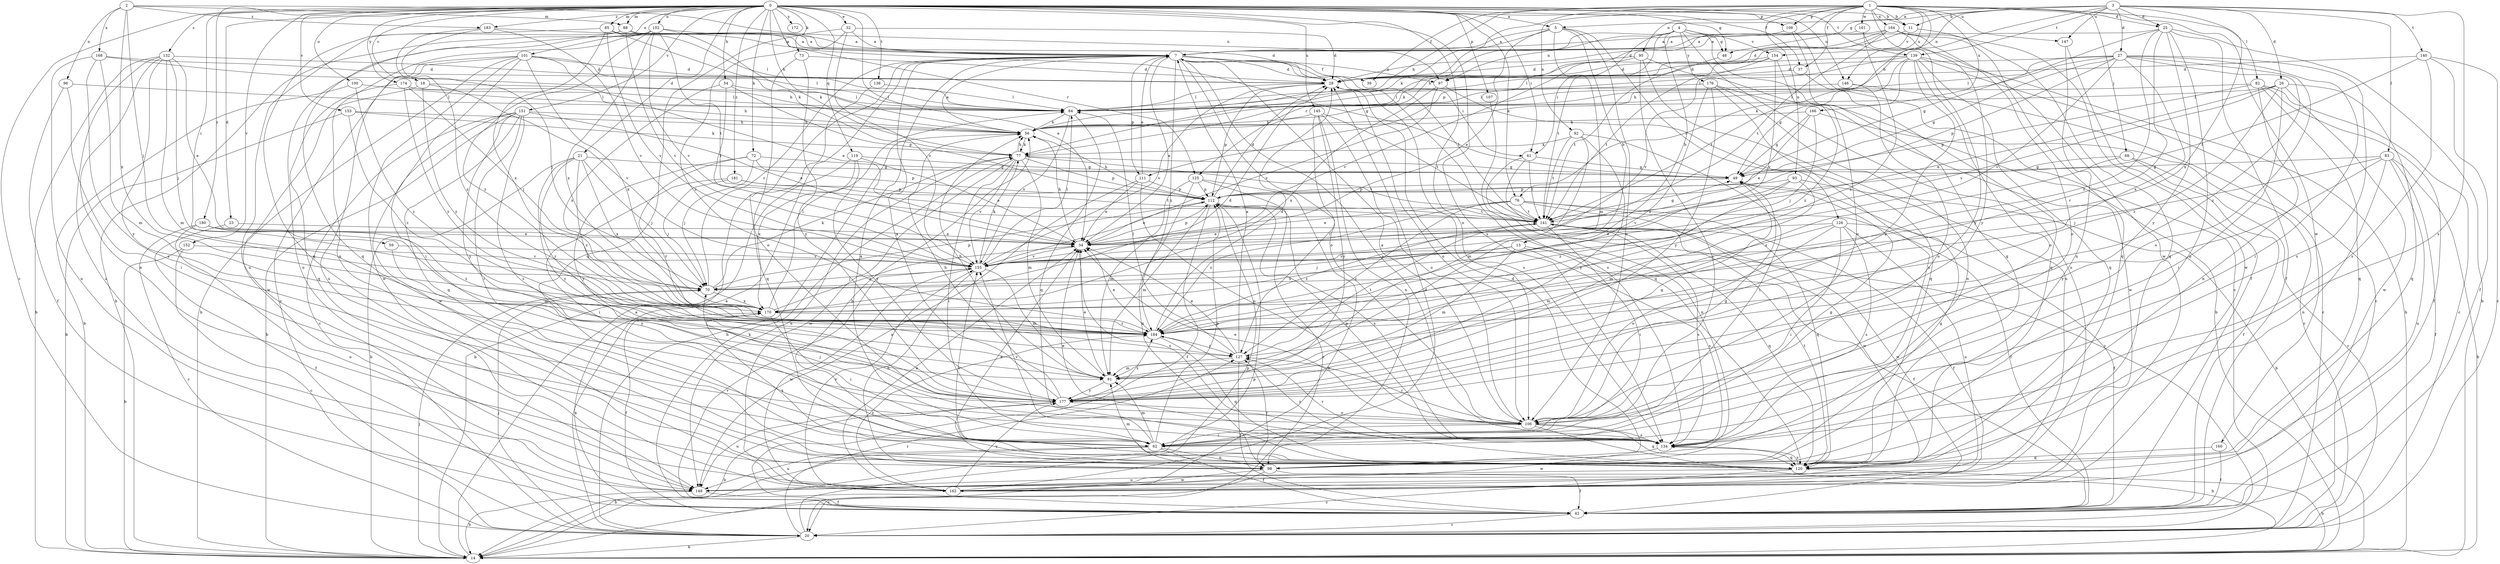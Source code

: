 strict digraph  {
0;
1;
2;
3;
4;
5;
7;
11;
13;
14;
18;
20;
21;
23;
25;
26;
27;
28;
32;
34;
37;
39;
42;
48;
49;
54;
56;
59;
61;
62;
68;
70;
72;
73;
76;
77;
82;
83;
84;
85;
88;
91;
92;
93;
95;
96;
97;
98;
100;
101;
102;
106;
107;
108;
111;
112;
119;
120;
125;
126;
127;
132;
134;
138;
139;
140;
141;
145;
146;
147;
148;
151;
152;
153;
154;
155;
160;
161;
162;
164;
166;
168;
170;
172;
174;
176;
177;
180;
181;
183;
184;
0 -> 5  [label=a];
0 -> 11  [label=b];
0 -> 18  [label=c];
0 -> 20  [label=c];
0 -> 21  [label=d];
0 -> 23  [label=d];
0 -> 32  [label=e];
0 -> 34  [label=e];
0 -> 37  [label=f];
0 -> 48  [label=g];
0 -> 54  [label=h];
0 -> 56  [label=h];
0 -> 59  [label=i];
0 -> 61  [label=i];
0 -> 72  [label=k];
0 -> 73  [label=k];
0 -> 76  [label=k];
0 -> 85  [label=m];
0 -> 88  [label=m];
0 -> 100  [label=o];
0 -> 101  [label=o];
0 -> 102  [label=o];
0 -> 106  [label=o];
0 -> 107  [label=p];
0 -> 108  [label=p];
0 -> 119  [label=q];
0 -> 125  [label=r];
0 -> 132  [label=s];
0 -> 134  [label=s];
0 -> 138  [label=t];
0 -> 139  [label=t];
0 -> 145  [label=u];
0 -> 146  [label=u];
0 -> 151  [label=v];
0 -> 152  [label=v];
0 -> 153  [label=v];
0 -> 172  [label=y];
0 -> 174  [label=y];
0 -> 180  [label=z];
0 -> 181  [label=z];
0 -> 183  [label=z];
1 -> 11  [label=b];
1 -> 25  [label=d];
1 -> 37  [label=f];
1 -> 39  [label=f];
1 -> 56  [label=h];
1 -> 68  [label=j];
1 -> 76  [label=k];
1 -> 77  [label=k];
1 -> 82  [label=l];
1 -> 92  [label=n];
1 -> 93  [label=n];
1 -> 95  [label=n];
1 -> 108  [label=p];
1 -> 111  [label=p];
1 -> 146  [label=u];
1 -> 147  [label=u];
1 -> 160  [label=w];
1 -> 161  [label=w];
1 -> 162  [label=w];
1 -> 164  [label=x];
1 -> 166  [label=x];
2 -> 70  [label=j];
2 -> 88  [label=m];
2 -> 96  [label=n];
2 -> 97  [label=n];
2 -> 168  [label=x];
2 -> 170  [label=x];
2 -> 183  [label=z];
3 -> 5  [label=a];
3 -> 11  [label=b];
3 -> 25  [label=d];
3 -> 26  [label=d];
3 -> 27  [label=d];
3 -> 48  [label=g];
3 -> 56  [label=h];
3 -> 83  [label=l];
3 -> 97  [label=n];
3 -> 134  [label=s];
3 -> 139  [label=t];
3 -> 140  [label=t];
3 -> 147  [label=u];
3 -> 170  [label=x];
4 -> 13  [label=b];
4 -> 48  [label=g];
4 -> 61  [label=i];
4 -> 97  [label=n];
4 -> 120  [label=q];
4 -> 125  [label=r];
4 -> 141  [label=t];
4 -> 148  [label=u];
4 -> 154  [label=v];
4 -> 176  [label=y];
5 -> 7  [label=a];
5 -> 13  [label=b];
5 -> 34  [label=e];
5 -> 77  [label=k];
5 -> 91  [label=m];
5 -> 106  [label=o];
5 -> 126  [label=r];
7 -> 28  [label=d];
7 -> 34  [label=e];
7 -> 39  [label=f];
7 -> 61  [label=i];
7 -> 97  [label=n];
7 -> 106  [label=o];
7 -> 111  [label=p];
7 -> 134  [label=s];
7 -> 141  [label=t];
7 -> 184  [label=z];
11 -> 28  [label=d];
11 -> 120  [label=q];
11 -> 154  [label=v];
13 -> 42  [label=f];
13 -> 70  [label=j];
13 -> 91  [label=m];
13 -> 134  [label=s];
13 -> 155  [label=v];
13 -> 170  [label=x];
14 -> 7  [label=a];
14 -> 70  [label=j];
14 -> 112  [label=p];
18 -> 84  [label=l];
18 -> 155  [label=v];
18 -> 162  [label=w];
18 -> 184  [label=z];
20 -> 7  [label=a];
20 -> 14  [label=b];
20 -> 56  [label=h];
20 -> 70  [label=j];
20 -> 112  [label=p];
20 -> 127  [label=r];
21 -> 14  [label=b];
21 -> 49  [label=g];
21 -> 70  [label=j];
21 -> 127  [label=r];
21 -> 170  [label=x];
21 -> 177  [label=y];
21 -> 184  [label=z];
23 -> 34  [label=e];
23 -> 42  [label=f];
25 -> 7  [label=a];
25 -> 14  [label=b];
25 -> 42  [label=f];
25 -> 49  [label=g];
25 -> 98  [label=n];
25 -> 127  [label=r];
25 -> 177  [label=y];
25 -> 184  [label=z];
26 -> 34  [label=e];
26 -> 62  [label=i];
26 -> 84  [label=l];
26 -> 120  [label=q];
26 -> 155  [label=v];
26 -> 162  [label=w];
26 -> 184  [label=z];
27 -> 28  [label=d];
27 -> 49  [label=g];
27 -> 56  [label=h];
27 -> 62  [label=i];
27 -> 84  [label=l];
27 -> 106  [label=o];
27 -> 112  [label=p];
27 -> 134  [label=s];
27 -> 155  [label=v];
27 -> 170  [label=x];
27 -> 184  [label=z];
28 -> 84  [label=l];
28 -> 106  [label=o];
28 -> 112  [label=p];
28 -> 120  [label=q];
28 -> 134  [label=s];
28 -> 155  [label=v];
32 -> 7  [label=a];
32 -> 28  [label=d];
32 -> 120  [label=q];
32 -> 155  [label=v];
32 -> 184  [label=z];
34 -> 56  [label=h];
34 -> 112  [label=p];
34 -> 134  [label=s];
34 -> 155  [label=v];
37 -> 120  [label=q];
37 -> 155  [label=v];
42 -> 20  [label=c];
42 -> 77  [label=k];
42 -> 155  [label=v];
42 -> 170  [label=x];
48 -> 141  [label=t];
49 -> 112  [label=p];
54 -> 84  [label=l];
54 -> 112  [label=p];
54 -> 141  [label=t];
54 -> 170  [label=x];
56 -> 7  [label=a];
56 -> 77  [label=k];
59 -> 155  [label=v];
59 -> 177  [label=y];
61 -> 20  [label=c];
61 -> 49  [label=g];
61 -> 98  [label=n];
61 -> 141  [label=t];
62 -> 7  [label=a];
62 -> 14  [label=b];
62 -> 42  [label=f];
62 -> 49  [label=g];
62 -> 91  [label=m];
62 -> 98  [label=n];
62 -> 112  [label=p];
62 -> 148  [label=u];
62 -> 155  [label=v];
68 -> 20  [label=c];
68 -> 42  [label=f];
68 -> 49  [label=g];
68 -> 184  [label=z];
70 -> 77  [label=k];
70 -> 112  [label=p];
70 -> 170  [label=x];
70 -> 7  [label=r];
72 -> 49  [label=g];
72 -> 70  [label=j];
72 -> 112  [label=p];
72 -> 127  [label=r];
72 -> 177  [label=y];
73 -> 28  [label=d];
73 -> 106  [label=o];
73 -> 177  [label=y];
76 -> 34  [label=e];
76 -> 42  [label=f];
76 -> 120  [label=q];
76 -> 127  [label=r];
76 -> 141  [label=t];
76 -> 162  [label=w];
76 -> 184  [label=z];
77 -> 49  [label=g];
77 -> 56  [label=h];
77 -> 62  [label=i];
77 -> 91  [label=m];
77 -> 112  [label=p];
77 -> 141  [label=t];
77 -> 148  [label=u];
77 -> 155  [label=v];
77 -> 162  [label=w];
82 -> 20  [label=c];
82 -> 42  [label=f];
82 -> 84  [label=l];
82 -> 98  [label=n];
82 -> 112  [label=p];
82 -> 120  [label=q];
83 -> 14  [label=b];
83 -> 42  [label=f];
83 -> 49  [label=g];
83 -> 70  [label=j];
83 -> 98  [label=n];
83 -> 148  [label=u];
83 -> 177  [label=y];
84 -> 56  [label=h];
84 -> 120  [label=q];
84 -> 155  [label=v];
85 -> 7  [label=a];
85 -> 49  [label=g];
85 -> 77  [label=k];
85 -> 84  [label=l];
85 -> 120  [label=q];
85 -> 155  [label=v];
85 -> 170  [label=x];
88 -> 7  [label=a];
88 -> 28  [label=d];
88 -> 120  [label=q];
88 -> 148  [label=u];
88 -> 155  [label=v];
91 -> 34  [label=e];
91 -> 56  [label=h];
91 -> 177  [label=y];
92 -> 62  [label=i];
92 -> 77  [label=k];
92 -> 91  [label=m];
92 -> 141  [label=t];
92 -> 177  [label=y];
93 -> 14  [label=b];
93 -> 91  [label=m];
93 -> 112  [label=p];
93 -> 155  [label=v];
93 -> 184  [label=z];
95 -> 14  [label=b];
95 -> 28  [label=d];
95 -> 62  [label=i];
95 -> 148  [label=u];
95 -> 155  [label=v];
96 -> 42  [label=f];
96 -> 62  [label=i];
96 -> 84  [label=l];
97 -> 120  [label=q];
97 -> 155  [label=v];
97 -> 170  [label=x];
98 -> 20  [label=c];
98 -> 28  [label=d];
98 -> 34  [label=e];
98 -> 42  [label=f];
98 -> 49  [label=g];
98 -> 91  [label=m];
98 -> 127  [label=r];
98 -> 162  [label=w];
100 -> 14  [label=b];
100 -> 84  [label=l];
100 -> 184  [label=z];
101 -> 14  [label=b];
101 -> 20  [label=c];
101 -> 28  [label=d];
101 -> 34  [label=e];
101 -> 62  [label=i];
101 -> 84  [label=l];
101 -> 148  [label=u];
101 -> 162  [label=w];
101 -> 170  [label=x];
102 -> 7  [label=a];
102 -> 14  [label=b];
102 -> 77  [label=k];
102 -> 98  [label=n];
102 -> 141  [label=t];
102 -> 148  [label=u];
102 -> 155  [label=v];
102 -> 170  [label=x];
102 -> 184  [label=z];
106 -> 7  [label=a];
106 -> 14  [label=b];
106 -> 34  [label=e];
106 -> 49  [label=g];
106 -> 62  [label=i];
106 -> 70  [label=j];
106 -> 120  [label=q];
106 -> 127  [label=r];
106 -> 134  [label=s];
107 -> 134  [label=s];
108 -> 7  [label=a];
108 -> 20  [label=c];
108 -> 106  [label=o];
111 -> 7  [label=a];
111 -> 34  [label=e];
111 -> 106  [label=o];
111 -> 112  [label=p];
111 -> 148  [label=u];
112 -> 28  [label=d];
112 -> 34  [label=e];
112 -> 42  [label=f];
112 -> 56  [label=h];
112 -> 91  [label=m];
112 -> 134  [label=s];
112 -> 141  [label=t];
119 -> 14  [label=b];
119 -> 34  [label=e];
119 -> 49  [label=g];
119 -> 170  [label=x];
119 -> 177  [label=y];
120 -> 14  [label=b];
120 -> 20  [label=c];
120 -> 56  [label=h];
120 -> 134  [label=s];
120 -> 141  [label=t];
120 -> 148  [label=u];
120 -> 155  [label=v];
120 -> 170  [label=x];
120 -> 184  [label=z];
125 -> 14  [label=b];
125 -> 20  [label=c];
125 -> 91  [label=m];
125 -> 98  [label=n];
125 -> 112  [label=p];
126 -> 34  [label=e];
126 -> 42  [label=f];
126 -> 62  [label=i];
126 -> 91  [label=m];
126 -> 106  [label=o];
126 -> 134  [label=s];
126 -> 148  [label=u];
127 -> 7  [label=a];
127 -> 34  [label=e];
127 -> 42  [label=f];
127 -> 84  [label=l];
127 -> 91  [label=m];
127 -> 141  [label=t];
132 -> 14  [label=b];
132 -> 28  [label=d];
132 -> 34  [label=e];
132 -> 70  [label=j];
132 -> 91  [label=m];
132 -> 98  [label=n];
132 -> 148  [label=u];
132 -> 177  [label=y];
134 -> 34  [label=e];
134 -> 112  [label=p];
134 -> 120  [label=q];
134 -> 127  [label=r];
134 -> 162  [label=w];
138 -> 84  [label=l];
138 -> 120  [label=q];
139 -> 14  [label=b];
139 -> 20  [label=c];
139 -> 28  [label=d];
139 -> 49  [label=g];
139 -> 84  [label=l];
139 -> 106  [label=o];
139 -> 120  [label=q];
139 -> 141  [label=t];
139 -> 177  [label=y];
140 -> 20  [label=c];
140 -> 28  [label=d];
140 -> 42  [label=f];
140 -> 134  [label=s];
140 -> 141  [label=t];
141 -> 34  [label=e];
141 -> 42  [label=f];
141 -> 49  [label=g];
141 -> 62  [label=i];
141 -> 120  [label=q];
141 -> 134  [label=s];
141 -> 162  [label=w];
141 -> 184  [label=z];
145 -> 56  [label=h];
145 -> 98  [label=n];
145 -> 106  [label=o];
145 -> 127  [label=r];
145 -> 141  [label=t];
145 -> 177  [label=y];
146 -> 20  [label=c];
146 -> 84  [label=l];
146 -> 106  [label=o];
147 -> 42  [label=f];
147 -> 98  [label=n];
148 -> 14  [label=b];
148 -> 42  [label=f];
151 -> 14  [label=b];
151 -> 20  [label=c];
151 -> 34  [label=e];
151 -> 56  [label=h];
151 -> 62  [label=i];
151 -> 120  [label=q];
151 -> 134  [label=s];
151 -> 162  [label=w];
151 -> 177  [label=y];
152 -> 14  [label=b];
152 -> 20  [label=c];
152 -> 155  [label=v];
153 -> 14  [label=b];
153 -> 56  [label=h];
153 -> 77  [label=k];
153 -> 184  [label=z];
154 -> 28  [label=d];
154 -> 84  [label=l];
154 -> 141  [label=t];
154 -> 155  [label=v];
154 -> 184  [label=z];
155 -> 70  [label=j];
155 -> 77  [label=k];
155 -> 84  [label=l];
155 -> 91  [label=m];
155 -> 98  [label=n];
155 -> 162  [label=w];
160 -> 42  [label=f];
160 -> 120  [label=q];
161 -> 7  [label=a];
161 -> 177  [label=y];
161 -> 184  [label=z];
162 -> 28  [label=d];
162 -> 34  [label=e];
162 -> 155  [label=v];
162 -> 177  [label=y];
162 -> 184  [label=z];
164 -> 7  [label=a];
164 -> 28  [label=d];
164 -> 56  [label=h];
164 -> 106  [label=o];
164 -> 120  [label=q];
164 -> 141  [label=t];
164 -> 162  [label=w];
164 -> 177  [label=y];
166 -> 20  [label=c];
166 -> 34  [label=e];
166 -> 49  [label=g];
166 -> 56  [label=h];
166 -> 70  [label=j];
168 -> 28  [label=d];
168 -> 56  [label=h];
168 -> 91  [label=m];
168 -> 134  [label=s];
168 -> 148  [label=u];
170 -> 28  [label=d];
170 -> 34  [label=e];
170 -> 42  [label=f];
170 -> 62  [label=i];
170 -> 84  [label=l];
170 -> 184  [label=z];
174 -> 56  [label=h];
174 -> 70  [label=j];
174 -> 84  [label=l];
174 -> 120  [label=q];
174 -> 184  [label=z];
176 -> 84  [label=l];
176 -> 98  [label=n];
176 -> 134  [label=s];
176 -> 162  [label=w];
176 -> 177  [label=y];
176 -> 184  [label=z];
177 -> 7  [label=a];
177 -> 14  [label=b];
177 -> 49  [label=g];
177 -> 56  [label=h];
177 -> 106  [label=o];
177 -> 148  [label=u];
177 -> 184  [label=z];
180 -> 20  [label=c];
180 -> 34  [label=e];
180 -> 91  [label=m];
180 -> 148  [label=u];
180 -> 184  [label=z];
181 -> 62  [label=i];
181 -> 70  [label=j];
181 -> 112  [label=p];
181 -> 141  [label=t];
183 -> 7  [label=a];
183 -> 70  [label=j];
183 -> 155  [label=v];
183 -> 184  [label=z];
184 -> 28  [label=d];
184 -> 34  [label=e];
184 -> 120  [label=q];
184 -> 127  [label=r];
}
